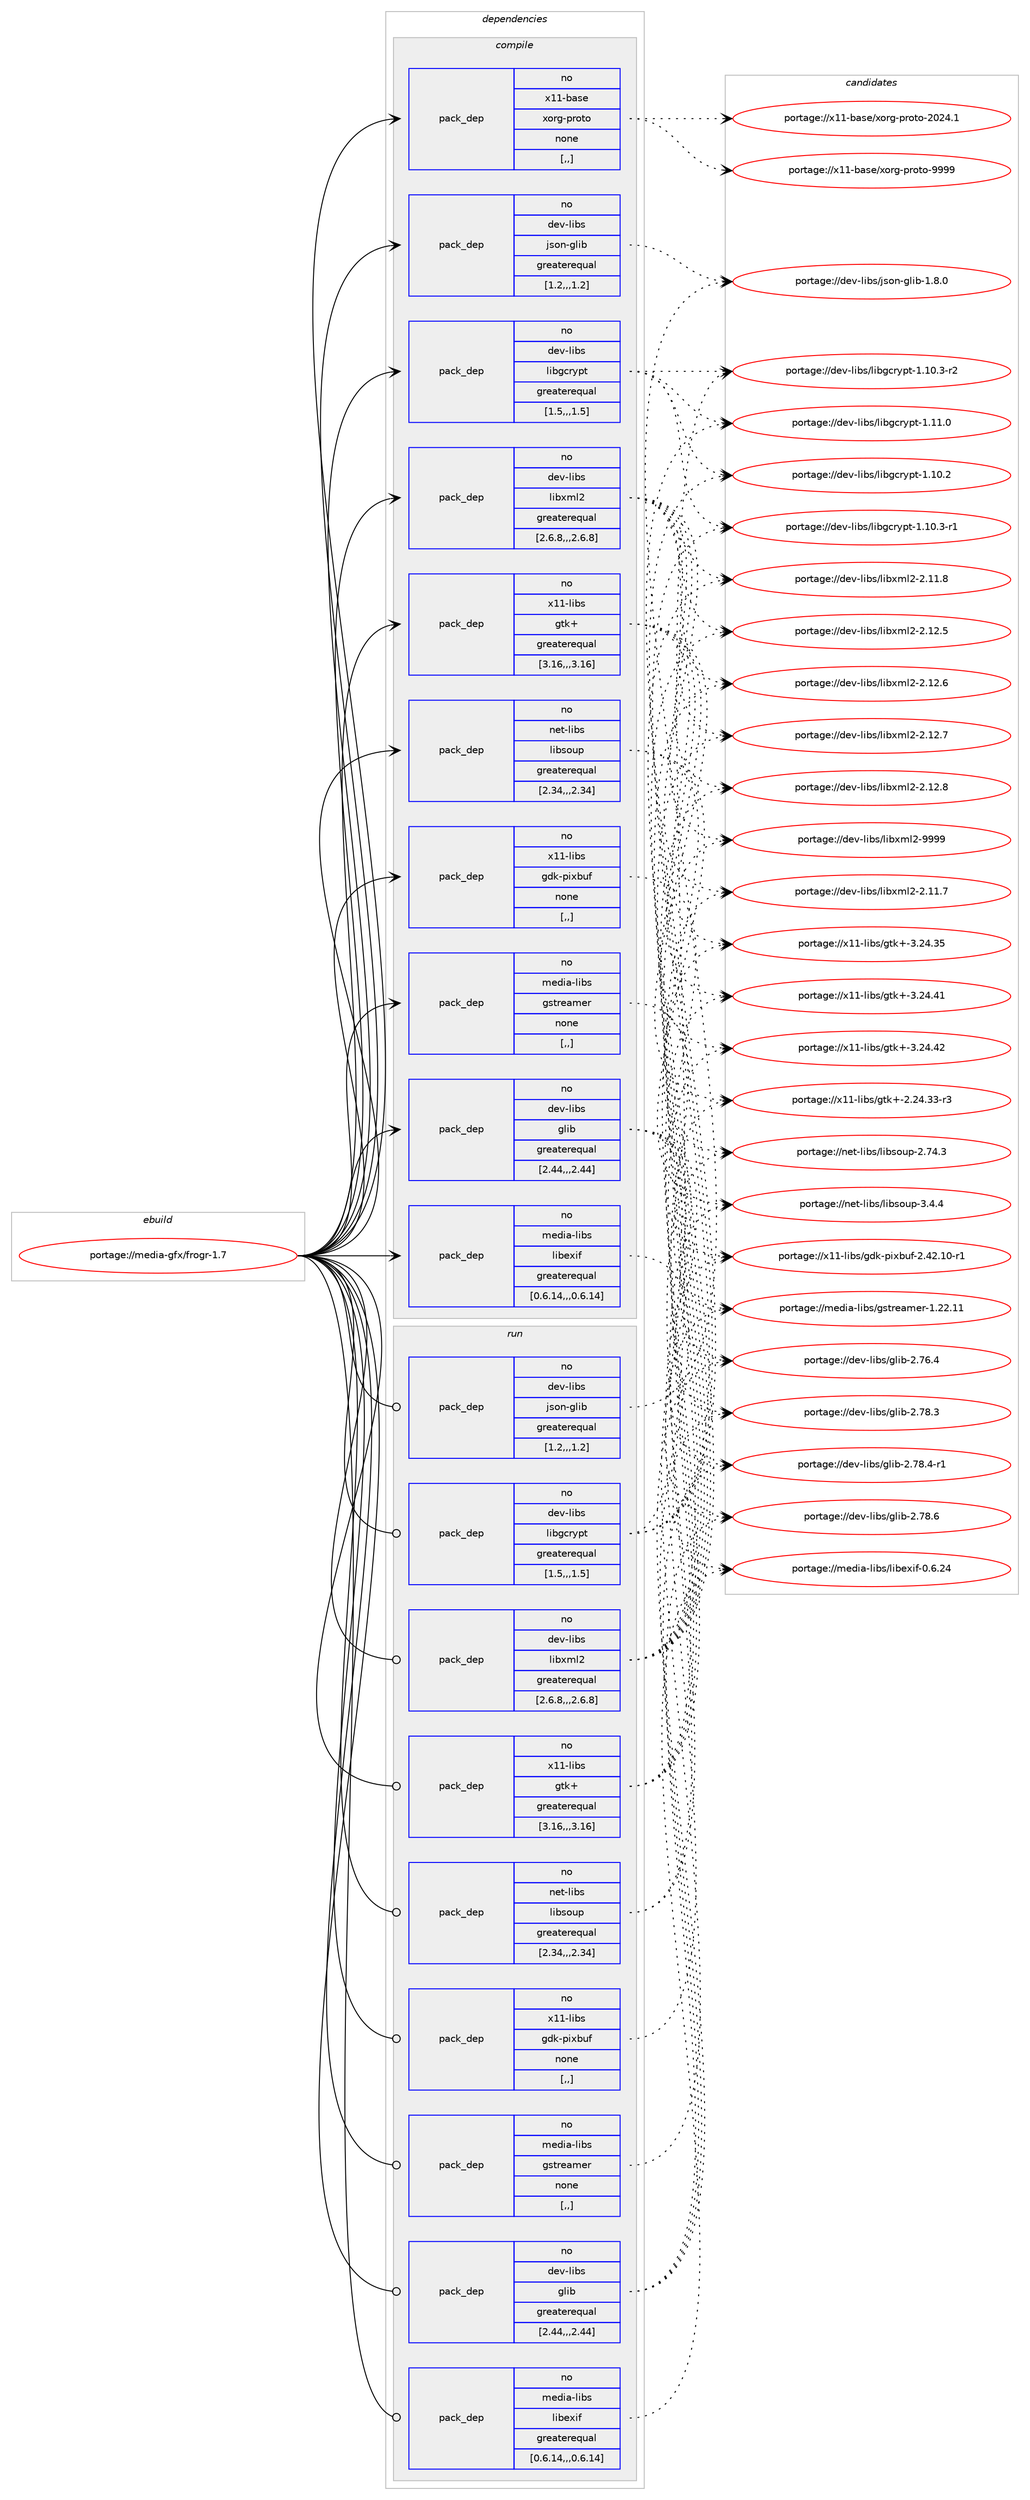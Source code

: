 digraph prolog {

# *************
# Graph options
# *************

newrank=true;
concentrate=true;
compound=true;
graph [rankdir=LR,fontname=Helvetica,fontsize=10,ranksep=1.5];#, ranksep=2.5, nodesep=0.2];
edge  [arrowhead=vee];
node  [fontname=Helvetica,fontsize=10];

# **********
# The ebuild
# **********

subgraph cluster_leftcol {
color=gray;
rank=same;
label=<<i>ebuild</i>>;
id [label="portage://media-gfx/frogr-1.7", color=red, width=4, href="../media-gfx/frogr-1.7.svg"];
}

# ****************
# The dependencies
# ****************

subgraph cluster_midcol {
color=gray;
label=<<i>dependencies</i>>;
subgraph cluster_compile {
fillcolor="#eeeeee";
style=filled;
label=<<i>compile</i>>;
subgraph pack208315 {
dependency281354 [label=<<TABLE BORDER="0" CELLBORDER="1" CELLSPACING="0" CELLPADDING="4" WIDTH="220"><TR><TD ROWSPAN="6" CELLPADDING="30">pack_dep</TD></TR><TR><TD WIDTH="110">no</TD></TR><TR><TD>dev-libs</TD></TR><TR><TD>glib</TD></TR><TR><TD>greaterequal</TD></TR><TR><TD>[2.44,,,2.44]</TD></TR></TABLE>>, shape=none, color=blue];
}
id:e -> dependency281354:w [weight=20,style="solid",arrowhead="vee"];
subgraph pack208316 {
dependency281355 [label=<<TABLE BORDER="0" CELLBORDER="1" CELLSPACING="0" CELLPADDING="4" WIDTH="220"><TR><TD ROWSPAN="6" CELLPADDING="30">pack_dep</TD></TR><TR><TD WIDTH="110">no</TD></TR><TR><TD>dev-libs</TD></TR><TR><TD>json-glib</TD></TR><TR><TD>greaterequal</TD></TR><TR><TD>[1.2,,,1.2]</TD></TR></TABLE>>, shape=none, color=blue];
}
id:e -> dependency281355:w [weight=20,style="solid",arrowhead="vee"];
subgraph pack208317 {
dependency281356 [label=<<TABLE BORDER="0" CELLBORDER="1" CELLSPACING="0" CELLPADDING="4" WIDTH="220"><TR><TD ROWSPAN="6" CELLPADDING="30">pack_dep</TD></TR><TR><TD WIDTH="110">no</TD></TR><TR><TD>dev-libs</TD></TR><TR><TD>libgcrypt</TD></TR><TR><TD>greaterequal</TD></TR><TR><TD>[1.5,,,1.5]</TD></TR></TABLE>>, shape=none, color=blue];
}
id:e -> dependency281356:w [weight=20,style="solid",arrowhead="vee"];
subgraph pack208318 {
dependency281357 [label=<<TABLE BORDER="0" CELLBORDER="1" CELLSPACING="0" CELLPADDING="4" WIDTH="220"><TR><TD ROWSPAN="6" CELLPADDING="30">pack_dep</TD></TR><TR><TD WIDTH="110">no</TD></TR><TR><TD>dev-libs</TD></TR><TR><TD>libxml2</TD></TR><TR><TD>greaterequal</TD></TR><TR><TD>[2.6.8,,,2.6.8]</TD></TR></TABLE>>, shape=none, color=blue];
}
id:e -> dependency281357:w [weight=20,style="solid",arrowhead="vee"];
subgraph pack208319 {
dependency281358 [label=<<TABLE BORDER="0" CELLBORDER="1" CELLSPACING="0" CELLPADDING="4" WIDTH="220"><TR><TD ROWSPAN="6" CELLPADDING="30">pack_dep</TD></TR><TR><TD WIDTH="110">no</TD></TR><TR><TD>media-libs</TD></TR><TR><TD>gstreamer</TD></TR><TR><TD>none</TD></TR><TR><TD>[,,]</TD></TR></TABLE>>, shape=none, color=blue];
}
id:e -> dependency281358:w [weight=20,style="solid",arrowhead="vee"];
subgraph pack208320 {
dependency281359 [label=<<TABLE BORDER="0" CELLBORDER="1" CELLSPACING="0" CELLPADDING="4" WIDTH="220"><TR><TD ROWSPAN="6" CELLPADDING="30">pack_dep</TD></TR><TR><TD WIDTH="110">no</TD></TR><TR><TD>media-libs</TD></TR><TR><TD>libexif</TD></TR><TR><TD>greaterequal</TD></TR><TR><TD>[0.6.14,,,0.6.14]</TD></TR></TABLE>>, shape=none, color=blue];
}
id:e -> dependency281359:w [weight=20,style="solid",arrowhead="vee"];
subgraph pack208321 {
dependency281360 [label=<<TABLE BORDER="0" CELLBORDER="1" CELLSPACING="0" CELLPADDING="4" WIDTH="220"><TR><TD ROWSPAN="6" CELLPADDING="30">pack_dep</TD></TR><TR><TD WIDTH="110">no</TD></TR><TR><TD>net-libs</TD></TR><TR><TD>libsoup</TD></TR><TR><TD>greaterequal</TD></TR><TR><TD>[2.34,,,2.34]</TD></TR></TABLE>>, shape=none, color=blue];
}
id:e -> dependency281360:w [weight=20,style="solid",arrowhead="vee"];
subgraph pack208322 {
dependency281361 [label=<<TABLE BORDER="0" CELLBORDER="1" CELLSPACING="0" CELLPADDING="4" WIDTH="220"><TR><TD ROWSPAN="6" CELLPADDING="30">pack_dep</TD></TR><TR><TD WIDTH="110">no</TD></TR><TR><TD>x11-base</TD></TR><TR><TD>xorg-proto</TD></TR><TR><TD>none</TD></TR><TR><TD>[,,]</TD></TR></TABLE>>, shape=none, color=blue];
}
id:e -> dependency281361:w [weight=20,style="solid",arrowhead="vee"];
subgraph pack208323 {
dependency281362 [label=<<TABLE BORDER="0" CELLBORDER="1" CELLSPACING="0" CELLPADDING="4" WIDTH="220"><TR><TD ROWSPAN="6" CELLPADDING="30">pack_dep</TD></TR><TR><TD WIDTH="110">no</TD></TR><TR><TD>x11-libs</TD></TR><TR><TD>gdk-pixbuf</TD></TR><TR><TD>none</TD></TR><TR><TD>[,,]</TD></TR></TABLE>>, shape=none, color=blue];
}
id:e -> dependency281362:w [weight=20,style="solid",arrowhead="vee"];
subgraph pack208324 {
dependency281363 [label=<<TABLE BORDER="0" CELLBORDER="1" CELLSPACING="0" CELLPADDING="4" WIDTH="220"><TR><TD ROWSPAN="6" CELLPADDING="30">pack_dep</TD></TR><TR><TD WIDTH="110">no</TD></TR><TR><TD>x11-libs</TD></TR><TR><TD>gtk+</TD></TR><TR><TD>greaterequal</TD></TR><TR><TD>[3.16,,,3.16]</TD></TR></TABLE>>, shape=none, color=blue];
}
id:e -> dependency281363:w [weight=20,style="solid",arrowhead="vee"];
}
subgraph cluster_compileandrun {
fillcolor="#eeeeee";
style=filled;
label=<<i>compile and run</i>>;
}
subgraph cluster_run {
fillcolor="#eeeeee";
style=filled;
label=<<i>run</i>>;
subgraph pack208325 {
dependency281364 [label=<<TABLE BORDER="0" CELLBORDER="1" CELLSPACING="0" CELLPADDING="4" WIDTH="220"><TR><TD ROWSPAN="6" CELLPADDING="30">pack_dep</TD></TR><TR><TD WIDTH="110">no</TD></TR><TR><TD>dev-libs</TD></TR><TR><TD>glib</TD></TR><TR><TD>greaterequal</TD></TR><TR><TD>[2.44,,,2.44]</TD></TR></TABLE>>, shape=none, color=blue];
}
id:e -> dependency281364:w [weight=20,style="solid",arrowhead="odot"];
subgraph pack208326 {
dependency281365 [label=<<TABLE BORDER="0" CELLBORDER="1" CELLSPACING="0" CELLPADDING="4" WIDTH="220"><TR><TD ROWSPAN="6" CELLPADDING="30">pack_dep</TD></TR><TR><TD WIDTH="110">no</TD></TR><TR><TD>dev-libs</TD></TR><TR><TD>json-glib</TD></TR><TR><TD>greaterequal</TD></TR><TR><TD>[1.2,,,1.2]</TD></TR></TABLE>>, shape=none, color=blue];
}
id:e -> dependency281365:w [weight=20,style="solid",arrowhead="odot"];
subgraph pack208327 {
dependency281366 [label=<<TABLE BORDER="0" CELLBORDER="1" CELLSPACING="0" CELLPADDING="4" WIDTH="220"><TR><TD ROWSPAN="6" CELLPADDING="30">pack_dep</TD></TR><TR><TD WIDTH="110">no</TD></TR><TR><TD>dev-libs</TD></TR><TR><TD>libgcrypt</TD></TR><TR><TD>greaterequal</TD></TR><TR><TD>[1.5,,,1.5]</TD></TR></TABLE>>, shape=none, color=blue];
}
id:e -> dependency281366:w [weight=20,style="solid",arrowhead="odot"];
subgraph pack208328 {
dependency281367 [label=<<TABLE BORDER="0" CELLBORDER="1" CELLSPACING="0" CELLPADDING="4" WIDTH="220"><TR><TD ROWSPAN="6" CELLPADDING="30">pack_dep</TD></TR><TR><TD WIDTH="110">no</TD></TR><TR><TD>dev-libs</TD></TR><TR><TD>libxml2</TD></TR><TR><TD>greaterequal</TD></TR><TR><TD>[2.6.8,,,2.6.8]</TD></TR></TABLE>>, shape=none, color=blue];
}
id:e -> dependency281367:w [weight=20,style="solid",arrowhead="odot"];
subgraph pack208329 {
dependency281368 [label=<<TABLE BORDER="0" CELLBORDER="1" CELLSPACING="0" CELLPADDING="4" WIDTH="220"><TR><TD ROWSPAN="6" CELLPADDING="30">pack_dep</TD></TR><TR><TD WIDTH="110">no</TD></TR><TR><TD>media-libs</TD></TR><TR><TD>gstreamer</TD></TR><TR><TD>none</TD></TR><TR><TD>[,,]</TD></TR></TABLE>>, shape=none, color=blue];
}
id:e -> dependency281368:w [weight=20,style="solid",arrowhead="odot"];
subgraph pack208330 {
dependency281369 [label=<<TABLE BORDER="0" CELLBORDER="1" CELLSPACING="0" CELLPADDING="4" WIDTH="220"><TR><TD ROWSPAN="6" CELLPADDING="30">pack_dep</TD></TR><TR><TD WIDTH="110">no</TD></TR><TR><TD>media-libs</TD></TR><TR><TD>libexif</TD></TR><TR><TD>greaterequal</TD></TR><TR><TD>[0.6.14,,,0.6.14]</TD></TR></TABLE>>, shape=none, color=blue];
}
id:e -> dependency281369:w [weight=20,style="solid",arrowhead="odot"];
subgraph pack208331 {
dependency281370 [label=<<TABLE BORDER="0" CELLBORDER="1" CELLSPACING="0" CELLPADDING="4" WIDTH="220"><TR><TD ROWSPAN="6" CELLPADDING="30">pack_dep</TD></TR><TR><TD WIDTH="110">no</TD></TR><TR><TD>net-libs</TD></TR><TR><TD>libsoup</TD></TR><TR><TD>greaterequal</TD></TR><TR><TD>[2.34,,,2.34]</TD></TR></TABLE>>, shape=none, color=blue];
}
id:e -> dependency281370:w [weight=20,style="solid",arrowhead="odot"];
subgraph pack208332 {
dependency281371 [label=<<TABLE BORDER="0" CELLBORDER="1" CELLSPACING="0" CELLPADDING="4" WIDTH="220"><TR><TD ROWSPAN="6" CELLPADDING="30">pack_dep</TD></TR><TR><TD WIDTH="110">no</TD></TR><TR><TD>x11-libs</TD></TR><TR><TD>gdk-pixbuf</TD></TR><TR><TD>none</TD></TR><TR><TD>[,,]</TD></TR></TABLE>>, shape=none, color=blue];
}
id:e -> dependency281371:w [weight=20,style="solid",arrowhead="odot"];
subgraph pack208333 {
dependency281372 [label=<<TABLE BORDER="0" CELLBORDER="1" CELLSPACING="0" CELLPADDING="4" WIDTH="220"><TR><TD ROWSPAN="6" CELLPADDING="30">pack_dep</TD></TR><TR><TD WIDTH="110">no</TD></TR><TR><TD>x11-libs</TD></TR><TR><TD>gtk+</TD></TR><TR><TD>greaterequal</TD></TR><TR><TD>[3.16,,,3.16]</TD></TR></TABLE>>, shape=none, color=blue];
}
id:e -> dependency281372:w [weight=20,style="solid",arrowhead="odot"];
}
}

# **************
# The candidates
# **************

subgraph cluster_choices {
rank=same;
color=gray;
label=<<i>candidates</i>>;

subgraph choice208315 {
color=black;
nodesep=1;
choice1001011184510810598115471031081059845504655544652 [label="portage://dev-libs/glib-2.76.4", color=red, width=4,href="../dev-libs/glib-2.76.4.svg"];
choice1001011184510810598115471031081059845504655564651 [label="portage://dev-libs/glib-2.78.3", color=red, width=4,href="../dev-libs/glib-2.78.3.svg"];
choice10010111845108105981154710310810598455046555646524511449 [label="portage://dev-libs/glib-2.78.4-r1", color=red, width=4,href="../dev-libs/glib-2.78.4-r1.svg"];
choice1001011184510810598115471031081059845504655564654 [label="portage://dev-libs/glib-2.78.6", color=red, width=4,href="../dev-libs/glib-2.78.6.svg"];
dependency281354:e -> choice1001011184510810598115471031081059845504655544652:w [style=dotted,weight="100"];
dependency281354:e -> choice1001011184510810598115471031081059845504655564651:w [style=dotted,weight="100"];
dependency281354:e -> choice10010111845108105981154710310810598455046555646524511449:w [style=dotted,weight="100"];
dependency281354:e -> choice1001011184510810598115471031081059845504655564654:w [style=dotted,weight="100"];
}
subgraph choice208316 {
color=black;
nodesep=1;
choice1001011184510810598115471061151111104510310810598454946564648 [label="portage://dev-libs/json-glib-1.8.0", color=red, width=4,href="../dev-libs/json-glib-1.8.0.svg"];
dependency281355:e -> choice1001011184510810598115471061151111104510310810598454946564648:w [style=dotted,weight="100"];
}
subgraph choice208317 {
color=black;
nodesep=1;
choice100101118451081059811547108105981039911412111211645494649484650 [label="portage://dev-libs/libgcrypt-1.10.2", color=red, width=4,href="../dev-libs/libgcrypt-1.10.2.svg"];
choice1001011184510810598115471081059810399114121112116454946494846514511449 [label="portage://dev-libs/libgcrypt-1.10.3-r1", color=red, width=4,href="../dev-libs/libgcrypt-1.10.3-r1.svg"];
choice1001011184510810598115471081059810399114121112116454946494846514511450 [label="portage://dev-libs/libgcrypt-1.10.3-r2", color=red, width=4,href="../dev-libs/libgcrypt-1.10.3-r2.svg"];
choice100101118451081059811547108105981039911412111211645494649494648 [label="portage://dev-libs/libgcrypt-1.11.0", color=red, width=4,href="../dev-libs/libgcrypt-1.11.0.svg"];
dependency281356:e -> choice100101118451081059811547108105981039911412111211645494649484650:w [style=dotted,weight="100"];
dependency281356:e -> choice1001011184510810598115471081059810399114121112116454946494846514511449:w [style=dotted,weight="100"];
dependency281356:e -> choice1001011184510810598115471081059810399114121112116454946494846514511450:w [style=dotted,weight="100"];
dependency281356:e -> choice100101118451081059811547108105981039911412111211645494649494648:w [style=dotted,weight="100"];
}
subgraph choice208318 {
color=black;
nodesep=1;
choice100101118451081059811547108105981201091085045504649494655 [label="portage://dev-libs/libxml2-2.11.7", color=red, width=4,href="../dev-libs/libxml2-2.11.7.svg"];
choice100101118451081059811547108105981201091085045504649494656 [label="portage://dev-libs/libxml2-2.11.8", color=red, width=4,href="../dev-libs/libxml2-2.11.8.svg"];
choice100101118451081059811547108105981201091085045504649504653 [label="portage://dev-libs/libxml2-2.12.5", color=red, width=4,href="../dev-libs/libxml2-2.12.5.svg"];
choice100101118451081059811547108105981201091085045504649504654 [label="portage://dev-libs/libxml2-2.12.6", color=red, width=4,href="../dev-libs/libxml2-2.12.6.svg"];
choice100101118451081059811547108105981201091085045504649504655 [label="portage://dev-libs/libxml2-2.12.7", color=red, width=4,href="../dev-libs/libxml2-2.12.7.svg"];
choice100101118451081059811547108105981201091085045504649504656 [label="portage://dev-libs/libxml2-2.12.8", color=red, width=4,href="../dev-libs/libxml2-2.12.8.svg"];
choice10010111845108105981154710810598120109108504557575757 [label="portage://dev-libs/libxml2-9999", color=red, width=4,href="../dev-libs/libxml2-9999.svg"];
dependency281357:e -> choice100101118451081059811547108105981201091085045504649494655:w [style=dotted,weight="100"];
dependency281357:e -> choice100101118451081059811547108105981201091085045504649494656:w [style=dotted,weight="100"];
dependency281357:e -> choice100101118451081059811547108105981201091085045504649504653:w [style=dotted,weight="100"];
dependency281357:e -> choice100101118451081059811547108105981201091085045504649504654:w [style=dotted,weight="100"];
dependency281357:e -> choice100101118451081059811547108105981201091085045504649504655:w [style=dotted,weight="100"];
dependency281357:e -> choice100101118451081059811547108105981201091085045504649504656:w [style=dotted,weight="100"];
dependency281357:e -> choice10010111845108105981154710810598120109108504557575757:w [style=dotted,weight="100"];
}
subgraph choice208319 {
color=black;
nodesep=1;
choice10910110010597451081059811547103115116114101971091011144549465050464949 [label="portage://media-libs/gstreamer-1.22.11", color=red, width=4,href="../media-libs/gstreamer-1.22.11.svg"];
dependency281358:e -> choice10910110010597451081059811547103115116114101971091011144549465050464949:w [style=dotted,weight="100"];
}
subgraph choice208320 {
color=black;
nodesep=1;
choice109101100105974510810598115471081059810112010510245484654465052 [label="portage://media-libs/libexif-0.6.24", color=red, width=4,href="../media-libs/libexif-0.6.24.svg"];
dependency281359:e -> choice109101100105974510810598115471081059810112010510245484654465052:w [style=dotted,weight="100"];
}
subgraph choice208321 {
color=black;
nodesep=1;
choice1101011164510810598115471081059811511111711245504655524651 [label="portage://net-libs/libsoup-2.74.3", color=red, width=4,href="../net-libs/libsoup-2.74.3.svg"];
choice11010111645108105981154710810598115111117112455146524652 [label="portage://net-libs/libsoup-3.4.4", color=red, width=4,href="../net-libs/libsoup-3.4.4.svg"];
dependency281360:e -> choice1101011164510810598115471081059811511111711245504655524651:w [style=dotted,weight="100"];
dependency281360:e -> choice11010111645108105981154710810598115111117112455146524652:w [style=dotted,weight="100"];
}
subgraph choice208322 {
color=black;
nodesep=1;
choice1204949459897115101471201111141034511211411111611145504850524649 [label="portage://x11-base/xorg-proto-2024.1", color=red, width=4,href="../x11-base/xorg-proto-2024.1.svg"];
choice120494945989711510147120111114103451121141111161114557575757 [label="portage://x11-base/xorg-proto-9999", color=red, width=4,href="../x11-base/xorg-proto-9999.svg"];
dependency281361:e -> choice1204949459897115101471201111141034511211411111611145504850524649:w [style=dotted,weight="100"];
dependency281361:e -> choice120494945989711510147120111114103451121141111161114557575757:w [style=dotted,weight="100"];
}
subgraph choice208323 {
color=black;
nodesep=1;
choice1204949451081059811547103100107451121051209811710245504652504649484511449 [label="portage://x11-libs/gdk-pixbuf-2.42.10-r1", color=red, width=4,href="../x11-libs/gdk-pixbuf-2.42.10-r1.svg"];
dependency281362:e -> choice1204949451081059811547103100107451121051209811710245504652504649484511449:w [style=dotted,weight="100"];
}
subgraph choice208324 {
color=black;
nodesep=1;
choice12049494510810598115471031161074345504650524651514511451 [label="portage://x11-libs/gtk+-2.24.33-r3", color=red, width=4,href="../x11-libs/gtk+-2.24.33-r3.svg"];
choice1204949451081059811547103116107434551465052465153 [label="portage://x11-libs/gtk+-3.24.35", color=red, width=4,href="../x11-libs/gtk+-3.24.35.svg"];
choice1204949451081059811547103116107434551465052465249 [label="portage://x11-libs/gtk+-3.24.41", color=red, width=4,href="../x11-libs/gtk+-3.24.41.svg"];
choice1204949451081059811547103116107434551465052465250 [label="portage://x11-libs/gtk+-3.24.42", color=red, width=4,href="../x11-libs/gtk+-3.24.42.svg"];
dependency281363:e -> choice12049494510810598115471031161074345504650524651514511451:w [style=dotted,weight="100"];
dependency281363:e -> choice1204949451081059811547103116107434551465052465153:w [style=dotted,weight="100"];
dependency281363:e -> choice1204949451081059811547103116107434551465052465249:w [style=dotted,weight="100"];
dependency281363:e -> choice1204949451081059811547103116107434551465052465250:w [style=dotted,weight="100"];
}
subgraph choice208325 {
color=black;
nodesep=1;
choice1001011184510810598115471031081059845504655544652 [label="portage://dev-libs/glib-2.76.4", color=red, width=4,href="../dev-libs/glib-2.76.4.svg"];
choice1001011184510810598115471031081059845504655564651 [label="portage://dev-libs/glib-2.78.3", color=red, width=4,href="../dev-libs/glib-2.78.3.svg"];
choice10010111845108105981154710310810598455046555646524511449 [label="portage://dev-libs/glib-2.78.4-r1", color=red, width=4,href="../dev-libs/glib-2.78.4-r1.svg"];
choice1001011184510810598115471031081059845504655564654 [label="portage://dev-libs/glib-2.78.6", color=red, width=4,href="../dev-libs/glib-2.78.6.svg"];
dependency281364:e -> choice1001011184510810598115471031081059845504655544652:w [style=dotted,weight="100"];
dependency281364:e -> choice1001011184510810598115471031081059845504655564651:w [style=dotted,weight="100"];
dependency281364:e -> choice10010111845108105981154710310810598455046555646524511449:w [style=dotted,weight="100"];
dependency281364:e -> choice1001011184510810598115471031081059845504655564654:w [style=dotted,weight="100"];
}
subgraph choice208326 {
color=black;
nodesep=1;
choice1001011184510810598115471061151111104510310810598454946564648 [label="portage://dev-libs/json-glib-1.8.0", color=red, width=4,href="../dev-libs/json-glib-1.8.0.svg"];
dependency281365:e -> choice1001011184510810598115471061151111104510310810598454946564648:w [style=dotted,weight="100"];
}
subgraph choice208327 {
color=black;
nodesep=1;
choice100101118451081059811547108105981039911412111211645494649484650 [label="portage://dev-libs/libgcrypt-1.10.2", color=red, width=4,href="../dev-libs/libgcrypt-1.10.2.svg"];
choice1001011184510810598115471081059810399114121112116454946494846514511449 [label="portage://dev-libs/libgcrypt-1.10.3-r1", color=red, width=4,href="../dev-libs/libgcrypt-1.10.3-r1.svg"];
choice1001011184510810598115471081059810399114121112116454946494846514511450 [label="portage://dev-libs/libgcrypt-1.10.3-r2", color=red, width=4,href="../dev-libs/libgcrypt-1.10.3-r2.svg"];
choice100101118451081059811547108105981039911412111211645494649494648 [label="portage://dev-libs/libgcrypt-1.11.0", color=red, width=4,href="../dev-libs/libgcrypt-1.11.0.svg"];
dependency281366:e -> choice100101118451081059811547108105981039911412111211645494649484650:w [style=dotted,weight="100"];
dependency281366:e -> choice1001011184510810598115471081059810399114121112116454946494846514511449:w [style=dotted,weight="100"];
dependency281366:e -> choice1001011184510810598115471081059810399114121112116454946494846514511450:w [style=dotted,weight="100"];
dependency281366:e -> choice100101118451081059811547108105981039911412111211645494649494648:w [style=dotted,weight="100"];
}
subgraph choice208328 {
color=black;
nodesep=1;
choice100101118451081059811547108105981201091085045504649494655 [label="portage://dev-libs/libxml2-2.11.7", color=red, width=4,href="../dev-libs/libxml2-2.11.7.svg"];
choice100101118451081059811547108105981201091085045504649494656 [label="portage://dev-libs/libxml2-2.11.8", color=red, width=4,href="../dev-libs/libxml2-2.11.8.svg"];
choice100101118451081059811547108105981201091085045504649504653 [label="portage://dev-libs/libxml2-2.12.5", color=red, width=4,href="../dev-libs/libxml2-2.12.5.svg"];
choice100101118451081059811547108105981201091085045504649504654 [label="portage://dev-libs/libxml2-2.12.6", color=red, width=4,href="../dev-libs/libxml2-2.12.6.svg"];
choice100101118451081059811547108105981201091085045504649504655 [label="portage://dev-libs/libxml2-2.12.7", color=red, width=4,href="../dev-libs/libxml2-2.12.7.svg"];
choice100101118451081059811547108105981201091085045504649504656 [label="portage://dev-libs/libxml2-2.12.8", color=red, width=4,href="../dev-libs/libxml2-2.12.8.svg"];
choice10010111845108105981154710810598120109108504557575757 [label="portage://dev-libs/libxml2-9999", color=red, width=4,href="../dev-libs/libxml2-9999.svg"];
dependency281367:e -> choice100101118451081059811547108105981201091085045504649494655:w [style=dotted,weight="100"];
dependency281367:e -> choice100101118451081059811547108105981201091085045504649494656:w [style=dotted,weight="100"];
dependency281367:e -> choice100101118451081059811547108105981201091085045504649504653:w [style=dotted,weight="100"];
dependency281367:e -> choice100101118451081059811547108105981201091085045504649504654:w [style=dotted,weight="100"];
dependency281367:e -> choice100101118451081059811547108105981201091085045504649504655:w [style=dotted,weight="100"];
dependency281367:e -> choice100101118451081059811547108105981201091085045504649504656:w [style=dotted,weight="100"];
dependency281367:e -> choice10010111845108105981154710810598120109108504557575757:w [style=dotted,weight="100"];
}
subgraph choice208329 {
color=black;
nodesep=1;
choice10910110010597451081059811547103115116114101971091011144549465050464949 [label="portage://media-libs/gstreamer-1.22.11", color=red, width=4,href="../media-libs/gstreamer-1.22.11.svg"];
dependency281368:e -> choice10910110010597451081059811547103115116114101971091011144549465050464949:w [style=dotted,weight="100"];
}
subgraph choice208330 {
color=black;
nodesep=1;
choice109101100105974510810598115471081059810112010510245484654465052 [label="portage://media-libs/libexif-0.6.24", color=red, width=4,href="../media-libs/libexif-0.6.24.svg"];
dependency281369:e -> choice109101100105974510810598115471081059810112010510245484654465052:w [style=dotted,weight="100"];
}
subgraph choice208331 {
color=black;
nodesep=1;
choice1101011164510810598115471081059811511111711245504655524651 [label="portage://net-libs/libsoup-2.74.3", color=red, width=4,href="../net-libs/libsoup-2.74.3.svg"];
choice11010111645108105981154710810598115111117112455146524652 [label="portage://net-libs/libsoup-3.4.4", color=red, width=4,href="../net-libs/libsoup-3.4.4.svg"];
dependency281370:e -> choice1101011164510810598115471081059811511111711245504655524651:w [style=dotted,weight="100"];
dependency281370:e -> choice11010111645108105981154710810598115111117112455146524652:w [style=dotted,weight="100"];
}
subgraph choice208332 {
color=black;
nodesep=1;
choice1204949451081059811547103100107451121051209811710245504652504649484511449 [label="portage://x11-libs/gdk-pixbuf-2.42.10-r1", color=red, width=4,href="../x11-libs/gdk-pixbuf-2.42.10-r1.svg"];
dependency281371:e -> choice1204949451081059811547103100107451121051209811710245504652504649484511449:w [style=dotted,weight="100"];
}
subgraph choice208333 {
color=black;
nodesep=1;
choice12049494510810598115471031161074345504650524651514511451 [label="portage://x11-libs/gtk+-2.24.33-r3", color=red, width=4,href="../x11-libs/gtk+-2.24.33-r3.svg"];
choice1204949451081059811547103116107434551465052465153 [label="portage://x11-libs/gtk+-3.24.35", color=red, width=4,href="../x11-libs/gtk+-3.24.35.svg"];
choice1204949451081059811547103116107434551465052465249 [label="portage://x11-libs/gtk+-3.24.41", color=red, width=4,href="../x11-libs/gtk+-3.24.41.svg"];
choice1204949451081059811547103116107434551465052465250 [label="portage://x11-libs/gtk+-3.24.42", color=red, width=4,href="../x11-libs/gtk+-3.24.42.svg"];
dependency281372:e -> choice12049494510810598115471031161074345504650524651514511451:w [style=dotted,weight="100"];
dependency281372:e -> choice1204949451081059811547103116107434551465052465153:w [style=dotted,weight="100"];
dependency281372:e -> choice1204949451081059811547103116107434551465052465249:w [style=dotted,weight="100"];
dependency281372:e -> choice1204949451081059811547103116107434551465052465250:w [style=dotted,weight="100"];
}
}

}

